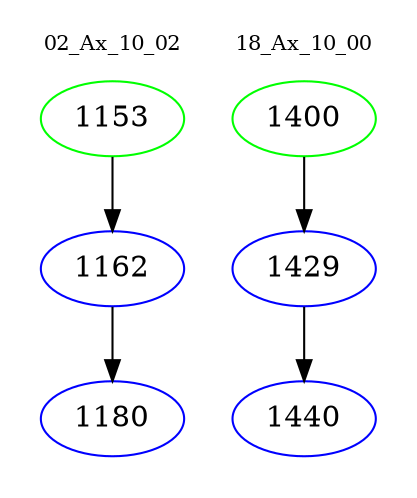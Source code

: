 digraph{
subgraph cluster_0 {
color = white
label = "02_Ax_10_02";
fontsize=10;
T0_1153 [label="1153", color="green"]
T0_1153 -> T0_1162 [color="black"]
T0_1162 [label="1162", color="blue"]
T0_1162 -> T0_1180 [color="black"]
T0_1180 [label="1180", color="blue"]
}
subgraph cluster_1 {
color = white
label = "18_Ax_10_00";
fontsize=10;
T1_1400 [label="1400", color="green"]
T1_1400 -> T1_1429 [color="black"]
T1_1429 [label="1429", color="blue"]
T1_1429 -> T1_1440 [color="black"]
T1_1440 [label="1440", color="blue"]
}
}
